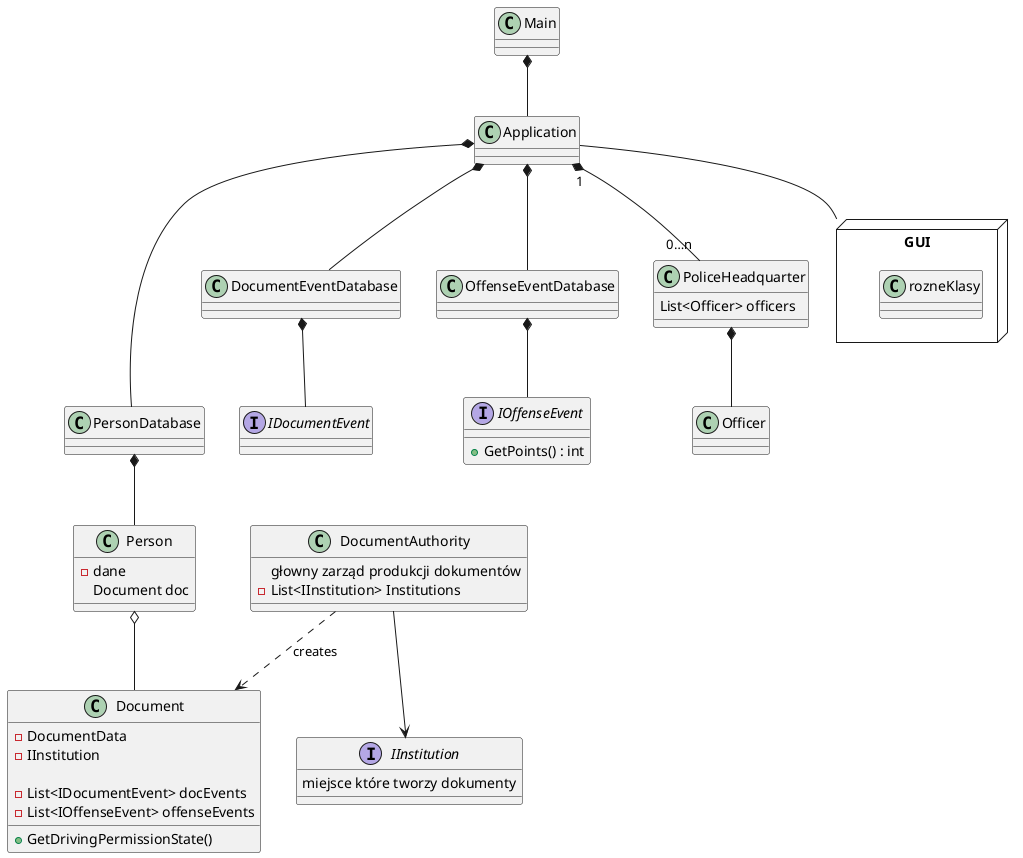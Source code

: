 @startuml
'https://plantuml.com/sequence-diagram

'interfejs raczej napewno do zmian oraz dodania nowych

class Main
{
}

'Faced
class Application
{
    'łądowanie baz danych razem z odpoiwednimi typami eventów
    'baza danych ludzi

}

class PersonDatabase
{

}

class DocumentEventDatabase
{
    'rodzaje eventów np w listach
}

class OffenseEventDatabase
{

}

interface IInstitution
{
    'informacje odnosnie instytucji wydajacej dany dokument
    miejsce które tworzy dokumenty
}

'chodzi o organ wydający i zarządzający dokumentami
'tu można by było zastosować flyweight
class DocumentAuthority
{
    głowny zarząd produkcji dokumentów
    - List<IInstitution> Institutions
}

class PoliceHeadquarter
{
    List<Officer> officers
}

class Officer
{

}

class Person
{
    /'imię, nazwisko, data i miejsce urodzenia, pesel,
     adres stałego miejsca pobytu, charakterystyka dokumentu stwierdzającego posiadane uprawnienia'/
    - dane
    Document doc
}

' trzeba dodac logikę np przez strategie tego
' ,że w zależności daty zdobycia prawa jazdy zmienia sie ilość punktów
' po której zabierają prawojazdy
class Document
{
    /'(datę nadania uprawnień, datę wygaśnięcia uprawnień, organ nadający uprawnienia, numer dokumentu, wydającego dokument, datę ważności dokumentu)'/

    - DocumentData
    - IInstitution

    'przechowywane eventy które są utworzone z góry lub przez inny podmiot dodawane do bazy
    - List<IDocumentEvent> docEvents
    - List<IOffenseEvent> offenseEvents

    + GetDrivingPermissionState()

}

interface IDocumentEvent
{
    /' zdarzenia zatrzymania dokumentu oraz zwrócenia,
    cofnięcia uprawnienia oraz przywrócenia, utraty oraz odnalezienia,
    a także orzeczeń o zakazie prowadzenia pojazdów'/
}

interface IOffenseEvent
{
    + GetPoints() : int
}

node GUI{
    class rozneKlasy{}
}

Main *-d- Application

Application *-- DocumentEventDatabase
Application *-- OffenseEventDatabase
Application *--- PersonDatabase
Application "1" *-- "0…n" PoliceHeadquarter

Application -- GUI

PoliceHeadquarter *-- Officer

PersonDatabase *-- Person

Person o-- Document

DocumentAuthority ..> Document : "creates"
DocumentAuthority --> IInstitution

OffenseEventDatabase *-- IOffenseEvent
DocumentEventDatabase *-- IDocumentEvent

@enduml